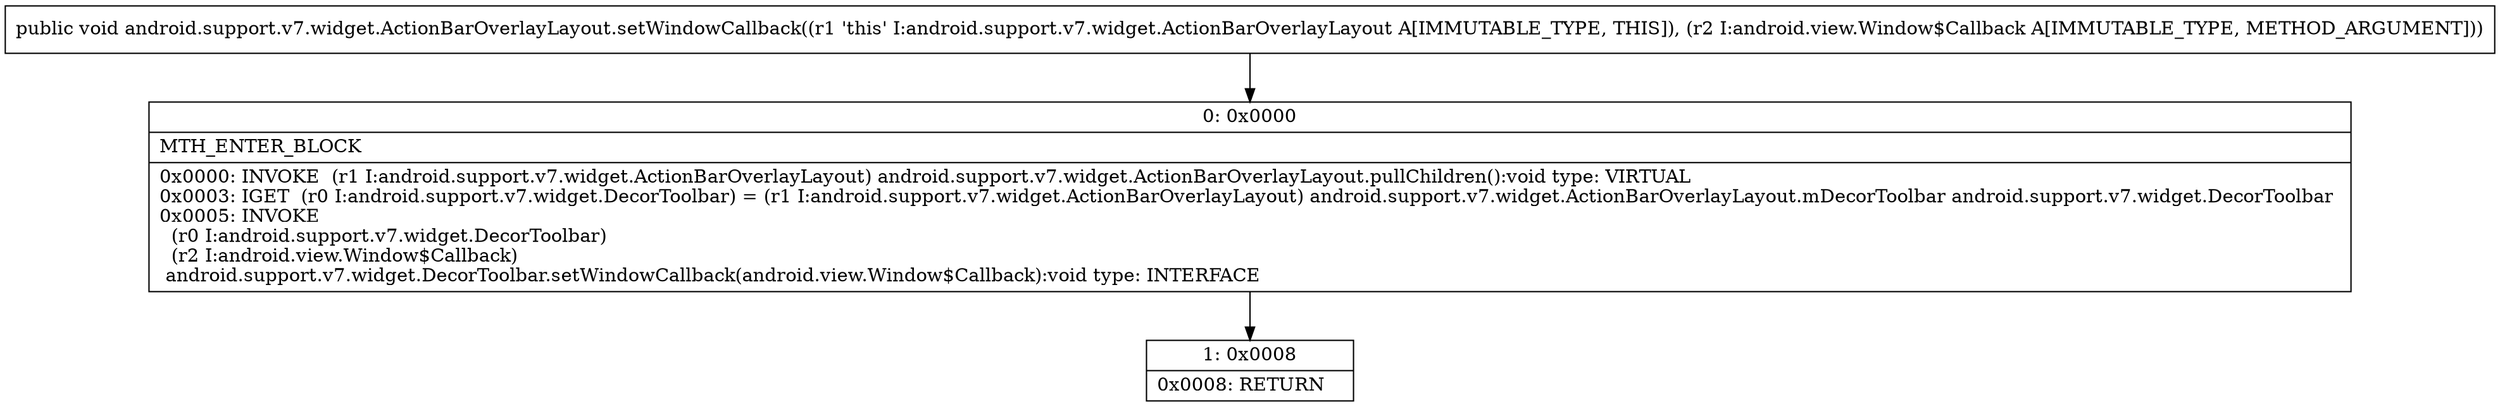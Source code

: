 digraph "CFG forandroid.support.v7.widget.ActionBarOverlayLayout.setWindowCallback(Landroid\/view\/Window$Callback;)V" {
Node_0 [shape=record,label="{0\:\ 0x0000|MTH_ENTER_BLOCK\l|0x0000: INVOKE  (r1 I:android.support.v7.widget.ActionBarOverlayLayout) android.support.v7.widget.ActionBarOverlayLayout.pullChildren():void type: VIRTUAL \l0x0003: IGET  (r0 I:android.support.v7.widget.DecorToolbar) = (r1 I:android.support.v7.widget.ActionBarOverlayLayout) android.support.v7.widget.ActionBarOverlayLayout.mDecorToolbar android.support.v7.widget.DecorToolbar \l0x0005: INVOKE  \l  (r0 I:android.support.v7.widget.DecorToolbar)\l  (r2 I:android.view.Window$Callback)\l android.support.v7.widget.DecorToolbar.setWindowCallback(android.view.Window$Callback):void type: INTERFACE \l}"];
Node_1 [shape=record,label="{1\:\ 0x0008|0x0008: RETURN   \l}"];
MethodNode[shape=record,label="{public void android.support.v7.widget.ActionBarOverlayLayout.setWindowCallback((r1 'this' I:android.support.v7.widget.ActionBarOverlayLayout A[IMMUTABLE_TYPE, THIS]), (r2 I:android.view.Window$Callback A[IMMUTABLE_TYPE, METHOD_ARGUMENT])) }"];
MethodNode -> Node_0;
Node_0 -> Node_1;
}

